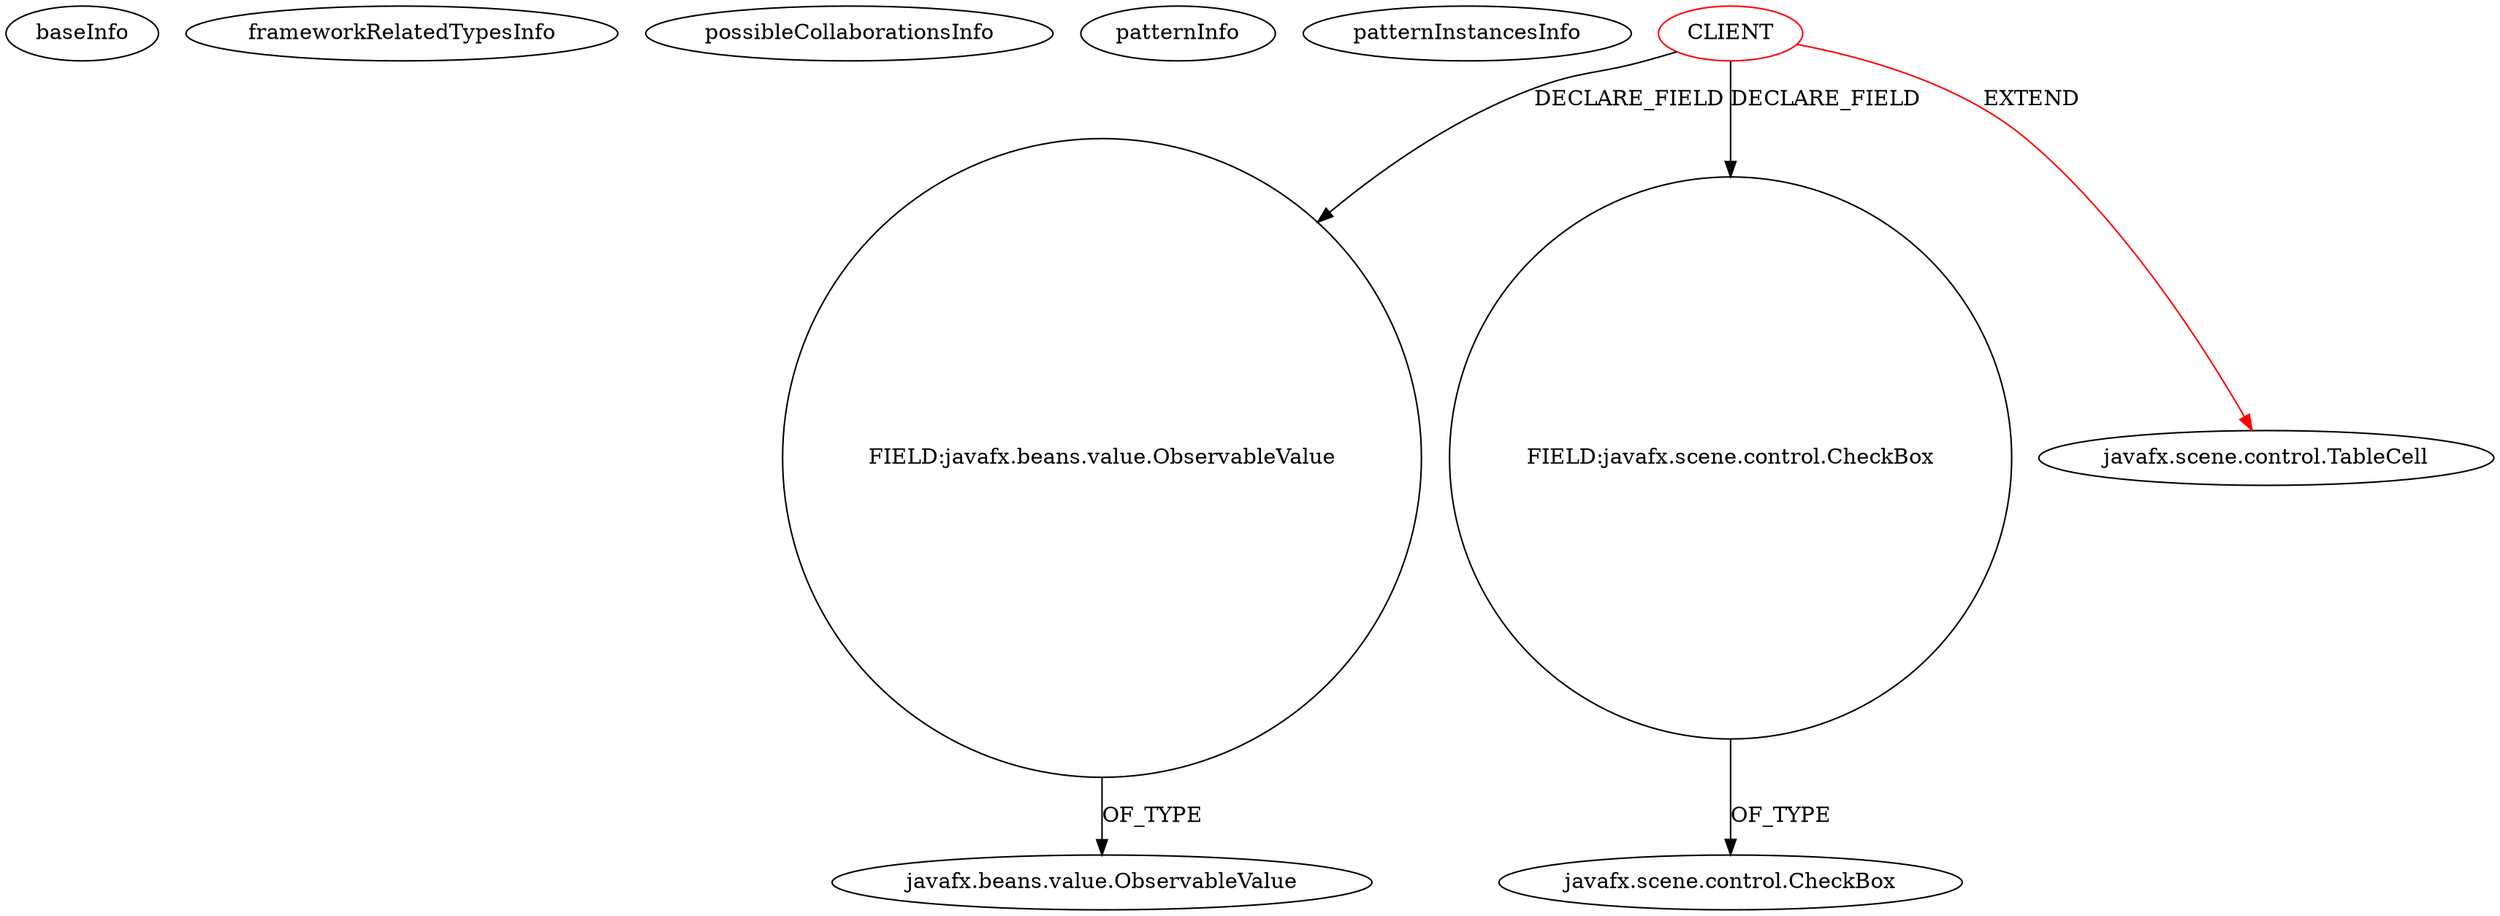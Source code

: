 digraph {
baseInfo[graphId=4410,category="pattern",isAnonymous=false,possibleRelation=false]
frameworkRelatedTypesInfo[0="javafx.scene.control.TableCell"]
possibleCollaborationsInfo[]
patternInfo[frequency=3.0,patternRootClient=0]
patternInstancesInfo[0="Nordgaimer-GMStoXMLb2~/Nordgaimer-GMStoXMLb2/GMStoXMLb2-master/src/FXMLControllers/MainFrameController.java~CheckBoxTableCell~1022",1="mathiasj33-VocLearn~/mathiasj33-VocLearn/VocLearn-master/src/net/softwarepage/voclearn/code/Bearbeitenmodus.java~CheckBoxTableCell~3586",2="gleba-cppoints~/gleba-cppoints/cppoints-master/src/cpapp/view/EditTableController.java~CheckBoxTableCell~2754"]
4[label="FIELD:javafx.beans.value.ObservableValue",vertexType="FIELD_DECLARATION",isFrameworkType=false,shape=circle]
0[label="CLIENT",vertexType="ROOT_CLIENT_CLASS_DECLARATION",isFrameworkType=false,color=red]
2[label="FIELD:javafx.scene.control.CheckBox",vertexType="FIELD_DECLARATION",isFrameworkType=false,shape=circle]
1[label="javafx.scene.control.TableCell",vertexType="FRAMEWORK_CLASS_TYPE",isFrameworkType=false]
3[label="javafx.scene.control.CheckBox",vertexType="FRAMEWORK_CLASS_TYPE",isFrameworkType=false]
5[label="javafx.beans.value.ObservableValue",vertexType="FRAMEWORK_INTERFACE_TYPE",isFrameworkType=false]
0->4[label="DECLARE_FIELD"]
0->1[label="EXTEND",color=red]
2->3[label="OF_TYPE"]
4->5[label="OF_TYPE"]
0->2[label="DECLARE_FIELD"]
}
